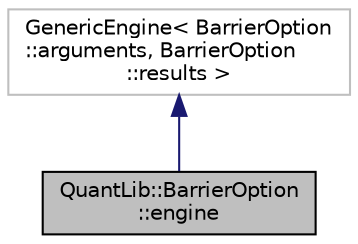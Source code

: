 digraph "QuantLib::BarrierOption::engine"
{
  edge [fontname="Helvetica",fontsize="10",labelfontname="Helvetica",labelfontsize="10"];
  node [fontname="Helvetica",fontsize="10",shape=record];
  Node1 [label="QuantLib::BarrierOption\l::engine",height=0.2,width=0.4,color="black", fillcolor="grey75", style="filled", fontcolor="black"];
  Node2 -> Node1 [dir="back",color="midnightblue",fontsize="10",style="solid"];
  Node2 [label="GenericEngine\< BarrierOption\l::arguments, BarrierOption\l::results \>",height=0.2,width=0.4,color="grey75", fillcolor="white", style="filled"];
}

